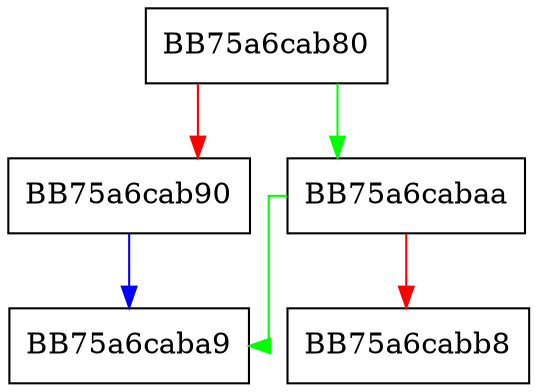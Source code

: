 digraph MoveNext {
  node [shape="box"];
  graph [splines=ortho];
  BB75a6cab80 -> BB75a6cabaa [color="green"];
  BB75a6cab80 -> BB75a6cab90 [color="red"];
  BB75a6cab90 -> BB75a6caba9 [color="blue"];
  BB75a6cabaa -> BB75a6caba9 [color="green"];
  BB75a6cabaa -> BB75a6cabb8 [color="red"];
}